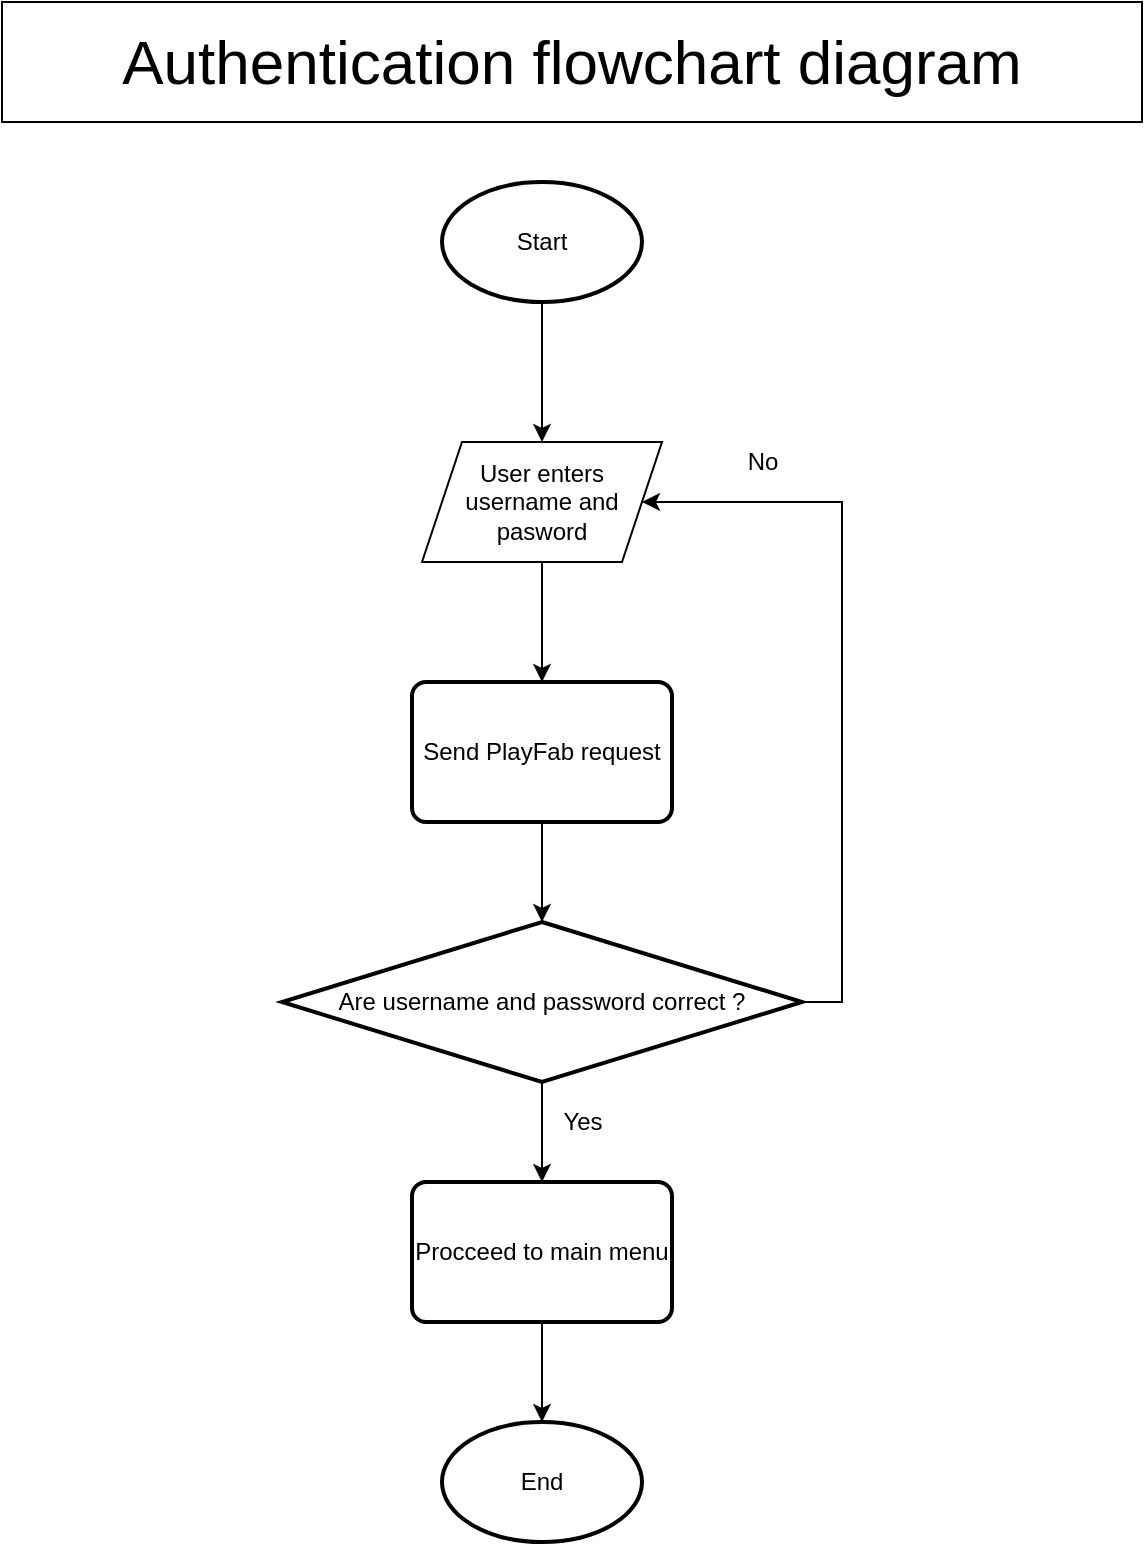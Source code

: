 <mxfile>
    <diagram id="KnYcl4XjunHSM5_g0uUy" name="Page-1">
        <mxGraphModel dx="1141" dy="790" grid="0" gridSize="10" guides="1" tooltips="1" connect="1" arrows="1" fold="1" page="1" pageScale="1" pageWidth="1654" pageHeight="2336" math="0" shadow="0">
            <root>
                <mxCell id="0"/>
                <mxCell id="1" parent="0"/>
                <mxCell id="40" style="edgeStyle=orthogonalEdgeStyle;rounded=0;orthogonalLoop=1;jettySize=auto;html=1;entryX=0.5;entryY=0;entryDx=0;entryDy=0;" parent="1" source="12" target="39" edge="1">
                    <mxGeometry relative="1" as="geometry"/>
                </mxCell>
                <mxCell id="12" value="Start" style="strokeWidth=2;html=1;shape=mxgraph.flowchart.start_1;whiteSpace=wrap;" parent="1" vertex="1">
                    <mxGeometry x="430" y="110" width="100" height="60" as="geometry"/>
                </mxCell>
                <mxCell id="14" value="End" style="strokeWidth=2;html=1;shape=mxgraph.flowchart.start_1;whiteSpace=wrap;" parent="1" vertex="1">
                    <mxGeometry x="430" y="730" width="100" height="60" as="geometry"/>
                </mxCell>
                <mxCell id="25" style="edgeStyle=orthogonalEdgeStyle;rounded=0;orthogonalLoop=1;jettySize=auto;html=1;entryX=0.5;entryY=0;entryDx=0;entryDy=0;entryPerimeter=0;" parent="1" source="19" target="14" edge="1">
                    <mxGeometry relative="1" as="geometry"/>
                </mxCell>
                <mxCell id="19" value="Procceed to main menu" style="rounded=1;whiteSpace=wrap;html=1;absoluteArcSize=1;arcSize=14;strokeWidth=2;" parent="1" vertex="1">
                    <mxGeometry x="415" y="610" width="130" height="70" as="geometry"/>
                </mxCell>
                <mxCell id="37" style="edgeStyle=orthogonalEdgeStyle;rounded=0;orthogonalLoop=1;jettySize=auto;html=1;entryX=0.5;entryY=0;entryDx=0;entryDy=0;" parent="1" source="24" target="19" edge="1">
                    <mxGeometry relative="1" as="geometry"/>
                </mxCell>
                <mxCell id="42" style="edgeStyle=orthogonalEdgeStyle;rounded=0;orthogonalLoop=1;jettySize=auto;html=1;entryX=1;entryY=0.5;entryDx=0;entryDy=0;" parent="1" source="24" target="39" edge="1">
                    <mxGeometry relative="1" as="geometry">
                        <Array as="points">
                            <mxPoint x="630" y="520"/>
                            <mxPoint x="630" y="270"/>
                        </Array>
                    </mxGeometry>
                </mxCell>
                <mxCell id="24" value="Are username and password correct ?" style="strokeWidth=2;html=1;shape=mxgraph.flowchart.decision;whiteSpace=wrap;textDirection=ltr;" parent="1" vertex="1">
                    <mxGeometry x="350" y="480" width="260" height="80" as="geometry"/>
                </mxCell>
                <mxCell id="34" style="edgeStyle=orthogonalEdgeStyle;rounded=0;orthogonalLoop=1;jettySize=auto;html=1;" parent="1" source="31" target="24" edge="1">
                    <mxGeometry relative="1" as="geometry"/>
                </mxCell>
                <mxCell id="31" value="Send PlayFab request" style="rounded=1;whiteSpace=wrap;html=1;absoluteArcSize=1;arcSize=14;strokeWidth=2;" parent="1" vertex="1">
                    <mxGeometry x="415" y="360" width="130" height="70" as="geometry"/>
                </mxCell>
                <mxCell id="38" value="Yes" style="text;html=1;resizable=0;autosize=1;align=center;verticalAlign=middle;points=[];fillColor=none;strokeColor=none;rounded=0;" parent="1" vertex="1">
                    <mxGeometry x="480" y="570" width="40" height="20" as="geometry"/>
                </mxCell>
                <mxCell id="41" style="edgeStyle=orthogonalEdgeStyle;rounded=0;orthogonalLoop=1;jettySize=auto;html=1;entryX=0.5;entryY=0;entryDx=0;entryDy=0;" parent="1" source="39" target="31" edge="1">
                    <mxGeometry relative="1" as="geometry"/>
                </mxCell>
                <mxCell id="39" value="&lt;span&gt;User enters username and pasword&lt;/span&gt;" style="shape=parallelogram;perimeter=parallelogramPerimeter;whiteSpace=wrap;html=1;fixedSize=1;" parent="1" vertex="1">
                    <mxGeometry x="420" y="240" width="120" height="60" as="geometry"/>
                </mxCell>
                <mxCell id="43" value="No" style="text;html=1;resizable=0;autosize=1;align=center;verticalAlign=middle;points=[];fillColor=none;strokeColor=none;rounded=0;" parent="1" vertex="1">
                    <mxGeometry x="575" y="240" width="30" height="20" as="geometry"/>
                </mxCell>
                <mxCell id="44" value="&lt;font style=&quot;font-size: 31px&quot;&gt;Authentication flowchart diagram&lt;/font&gt;" style="rounded=0;whiteSpace=wrap;html=1;" vertex="1" parent="1">
                    <mxGeometry x="210" y="20" width="570" height="60" as="geometry"/>
                </mxCell>
            </root>
        </mxGraphModel>
    </diagram>
</mxfile>
